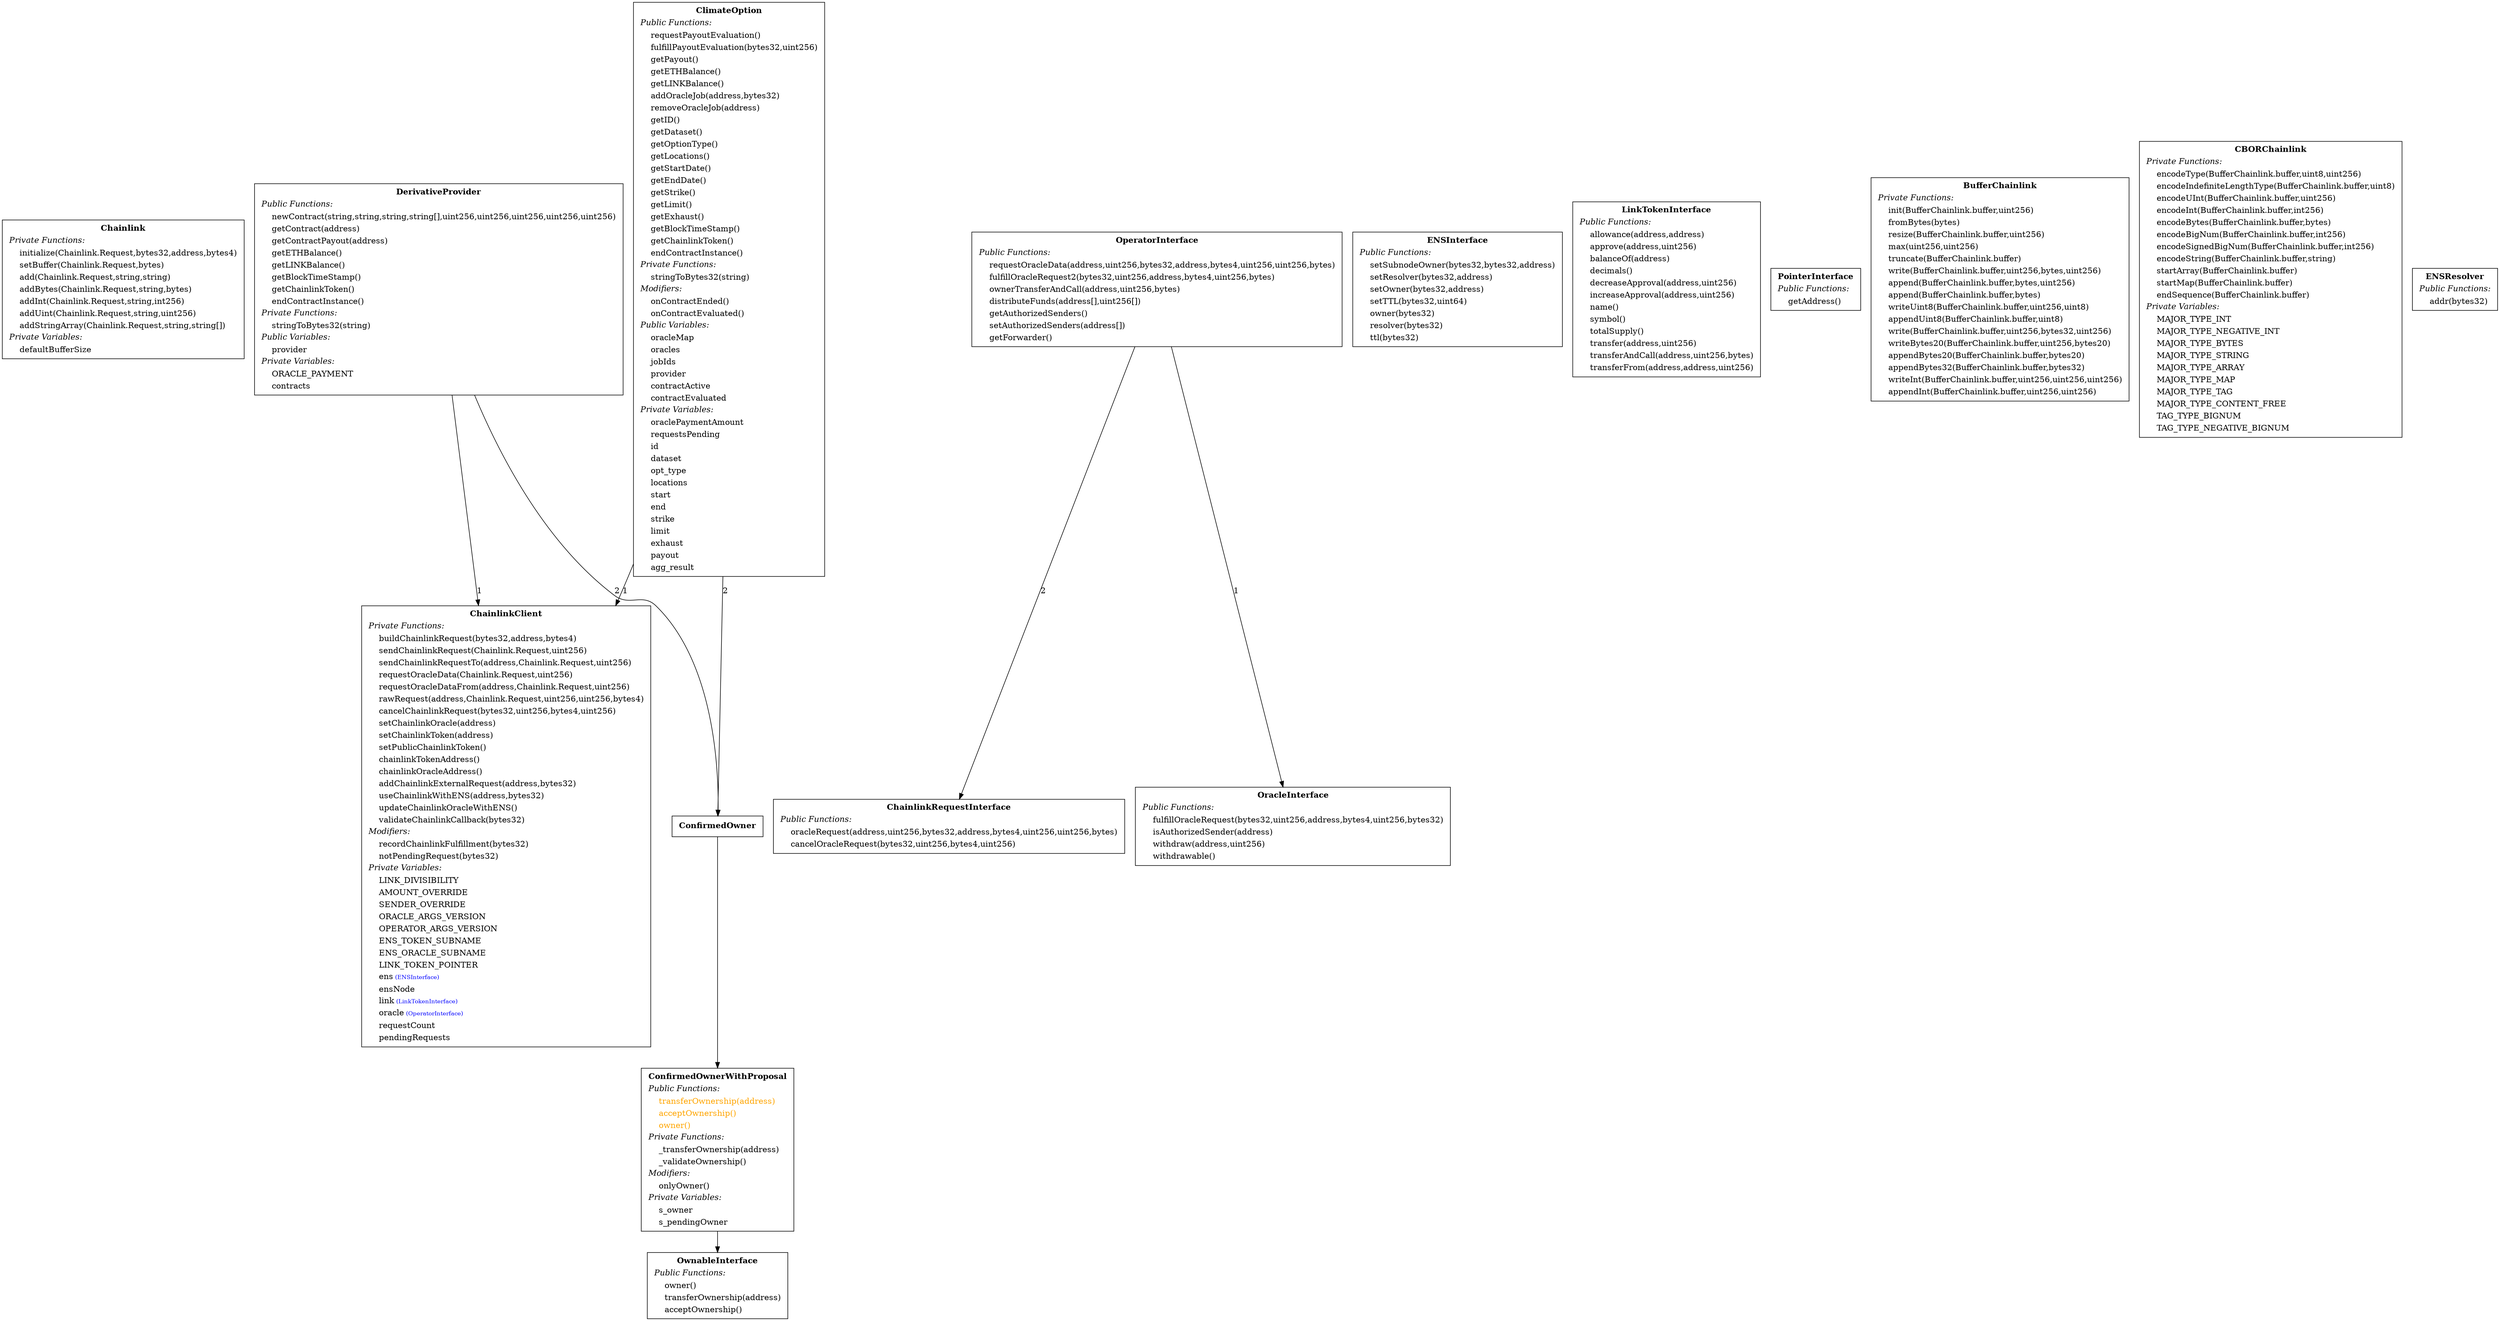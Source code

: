 digraph "" {
Chainlink[shape="box"label=< <TABLE border="0"><TR><TD align="center"><B>Chainlink</B></TD></TR><TR><TD align="left"><I>Private Functions:</I></TD></TR><TR><TD align="left">    initialize(Chainlink.Request,bytes32,address,bytes4)</TD></TR><TR><TD align="left">    setBuffer(Chainlink.Request,bytes)</TD></TR><TR><TD align="left">    add(Chainlink.Request,string,string)</TD></TR><TR><TD align="left">    addBytes(Chainlink.Request,string,bytes)</TD></TR><TR><TD align="left">    addInt(Chainlink.Request,string,int256)</TD></TR><TR><TD align="left">    addUint(Chainlink.Request,string,uint256)</TD></TR><TR><TD align="left">    addStringArray(Chainlink.Request,string,string[])</TD></TR><TR><TD align="left"><I>Private Variables:</I></TD></TR><TR><TD align="left">    defaultBufferSize</TD></TR></TABLE> >];

ChainlinkClient[shape="box"label=< <TABLE border="0"><TR><TD align="center"><B>ChainlinkClient</B></TD></TR><TR><TD align="left"><I>Private Functions:</I></TD></TR><TR><TD align="left">    buildChainlinkRequest(bytes32,address,bytes4)</TD></TR><TR><TD align="left">    sendChainlinkRequest(Chainlink.Request,uint256)</TD></TR><TR><TD align="left">    sendChainlinkRequestTo(address,Chainlink.Request,uint256)</TD></TR><TR><TD align="left">    requestOracleData(Chainlink.Request,uint256)</TD></TR><TR><TD align="left">    requestOracleDataFrom(address,Chainlink.Request,uint256)</TD></TR><TR><TD align="left">    rawRequest(address,Chainlink.Request,uint256,uint256,bytes4)</TD></TR><TR><TD align="left">    cancelChainlinkRequest(bytes32,uint256,bytes4,uint256)</TD></TR><TR><TD align="left">    setChainlinkOracle(address)</TD></TR><TR><TD align="left">    setChainlinkToken(address)</TD></TR><TR><TD align="left">    setPublicChainlinkToken()</TD></TR><TR><TD align="left">    chainlinkTokenAddress()</TD></TR><TR><TD align="left">    chainlinkOracleAddress()</TD></TR><TR><TD align="left">    addChainlinkExternalRequest(address,bytes32)</TD></TR><TR><TD align="left">    useChainlinkWithENS(address,bytes32)</TD></TR><TR><TD align="left">    updateChainlinkOracleWithENS()</TD></TR><TR><TD align="left">    validateChainlinkCallback(bytes32)</TD></TR><TR><TD align="left"><I>Modifiers:</I></TD></TR><TR><TD align="left">    recordChainlinkFulfillment(bytes32)</TD></TR><TR><TD align="left">    notPendingRequest(bytes32)</TD></TR><TR><TD align="left"><I>Private Variables:</I></TD></TR><TR><TD align="left">    LINK_DIVISIBILITY</TD></TR><TR><TD align="left">    AMOUNT_OVERRIDE</TD></TR><TR><TD align="left">    SENDER_OVERRIDE</TD></TR><TR><TD align="left">    ORACLE_ARGS_VERSION</TD></TR><TR><TD align="left">    OPERATOR_ARGS_VERSION</TD></TR><TR><TD align="left">    ENS_TOKEN_SUBNAME</TD></TR><TR><TD align="left">    ENS_ORACLE_SUBNAME</TD></TR><TR><TD align="left">    LINK_TOKEN_POINTER</TD></TR><TR><TD align="left">    ens<font color="blue" POINT-SIZE="10"> (ENSInterface)</font></TD></TR><TR><TD align="left">    ensNode</TD></TR><TR><TD align="left">    link<font color="blue" POINT-SIZE="10"> (LinkTokenInterface)</font></TD></TR><TR><TD align="left">    oracle<font color="blue" POINT-SIZE="10"> (OperatorInterface)</font></TD></TR><TR><TD align="left">    requestCount</TD></TR><TR><TD align="left">    pendingRequests</TD></TR></TABLE> >];

ConfirmedOwner -> ConfirmedOwnerWithProposal;
ConfirmedOwner[shape="box"label=< <TABLE border="0"><TR><TD align="center"><B>ConfirmedOwner</B></TD></TR></TABLE> >];

ConfirmedOwnerWithProposal -> OwnableInterface;
ConfirmedOwnerWithProposal[shape="box"label=< <TABLE border="0"><TR><TD align="center"><B>ConfirmedOwnerWithProposal</B></TD></TR><TR><TD align="left"><I>Public Functions:</I></TD></TR><TR><TD align="left"><font color="#FFA500">    transferOwnership(address)</font></TD></TR><TR><TD align="left"><font color="#FFA500">    acceptOwnership()</font></TD></TR><TR><TD align="left"><font color="#FFA500">    owner()</font></TD></TR><TR><TD align="left"><I>Private Functions:</I></TD></TR><TR><TD align="left">    _transferOwnership(address)</TD></TR><TR><TD align="left">    _validateOwnership()</TD></TR><TR><TD align="left"><I>Modifiers:</I></TD></TR><TR><TD align="left">    onlyOwner()</TD></TR><TR><TD align="left"><I>Private Variables:</I></TD></TR><TR><TD align="left">    s_owner</TD></TR><TR><TD align="left">    s_pendingOwner</TD></TR></TABLE> >];

ChainlinkRequestInterface[shape="box"label=< <TABLE border="0"><TR><TD align="center"><B>ChainlinkRequestInterface</B></TD></TR><TR><TD align="left"><I>Public Functions:</I></TD></TR><TR><TD align="left">    oracleRequest(address,uint256,bytes32,address,bytes4,uint256,uint256,bytes)</TD></TR><TR><TD align="left">    cancelOracleRequest(bytes32,uint256,bytes4,uint256)</TD></TR></TABLE> >];

ENSInterface[shape="box"label=< <TABLE border="0"><TR><TD align="center"><B>ENSInterface</B></TD></TR><TR><TD align="left"><I>Public Functions:</I></TD></TR><TR><TD align="left">    setSubnodeOwner(bytes32,bytes32,address)</TD></TR><TR><TD align="left">    setResolver(bytes32,address)</TD></TR><TR><TD align="left">    setOwner(bytes32,address)</TD></TR><TR><TD align="left">    setTTL(bytes32,uint64)</TD></TR><TR><TD align="left">    owner(bytes32)</TD></TR><TR><TD align="left">    resolver(bytes32)</TD></TR><TR><TD align="left">    ttl(bytes32)</TD></TR></TABLE> >];

LinkTokenInterface[shape="box"label=< <TABLE border="0"><TR><TD align="center"><B>LinkTokenInterface</B></TD></TR><TR><TD align="left"><I>Public Functions:</I></TD></TR><TR><TD align="left">    allowance(address,address)</TD></TR><TR><TD align="left">    approve(address,uint256)</TD></TR><TR><TD align="left">    balanceOf(address)</TD></TR><TR><TD align="left">    decimals()</TD></TR><TR><TD align="left">    decreaseApproval(address,uint256)</TD></TR><TR><TD align="left">    increaseApproval(address,uint256)</TD></TR><TR><TD align="left">    name()</TD></TR><TR><TD align="left">    symbol()</TD></TR><TR><TD align="left">    totalSupply()</TD></TR><TR><TD align="left">    transfer(address,uint256)</TD></TR><TR><TD align="left">    transferAndCall(address,uint256,bytes)</TD></TR><TR><TD align="left">    transferFrom(address,address,uint256)</TD></TR></TABLE> >];

OperatorInterface -> OracleInterface [ label="1" ];
OperatorInterface -> ChainlinkRequestInterface [ label="2" ];
OperatorInterface[shape="box"label=< <TABLE border="0"><TR><TD align="center"><B>OperatorInterface</B></TD></TR><TR><TD align="left"><I>Public Functions:</I></TD></TR><TR><TD align="left">    requestOracleData(address,uint256,bytes32,address,bytes4,uint256,uint256,bytes)</TD></TR><TR><TD align="left">    fulfillOracleRequest2(bytes32,uint256,address,bytes4,uint256,bytes)</TD></TR><TR><TD align="left">    ownerTransferAndCall(address,uint256,bytes)</TD></TR><TR><TD align="left">    distributeFunds(address[],uint256[])</TD></TR><TR><TD align="left">    getAuthorizedSenders()</TD></TR><TR><TD align="left">    setAuthorizedSenders(address[])</TD></TR><TR><TD align="left">    getForwarder()</TD></TR></TABLE> >];

OracleInterface[shape="box"label=< <TABLE border="0"><TR><TD align="center"><B>OracleInterface</B></TD></TR><TR><TD align="left"><I>Public Functions:</I></TD></TR><TR><TD align="left">    fulfillOracleRequest(bytes32,uint256,address,bytes4,uint256,bytes32)</TD></TR><TR><TD align="left">    isAuthorizedSender(address)</TD></TR><TR><TD align="left">    withdraw(address,uint256)</TD></TR><TR><TD align="left">    withdrawable()</TD></TR></TABLE> >];

OwnableInterface[shape="box"label=< <TABLE border="0"><TR><TD align="center"><B>OwnableInterface</B></TD></TR><TR><TD align="left"><I>Public Functions:</I></TD></TR><TR><TD align="left">    owner()</TD></TR><TR><TD align="left">    transferOwnership(address)</TD></TR><TR><TD align="left">    acceptOwnership()</TD></TR></TABLE> >];

PointerInterface[shape="box"label=< <TABLE border="0"><TR><TD align="center"><B>PointerInterface</B></TD></TR><TR><TD align="left"><I>Public Functions:</I></TD></TR><TR><TD align="left">    getAddress()</TD></TR></TABLE> >];

BufferChainlink[shape="box"label=< <TABLE border="0"><TR><TD align="center"><B>BufferChainlink</B></TD></TR><TR><TD align="left"><I>Private Functions:</I></TD></TR><TR><TD align="left">    init(BufferChainlink.buffer,uint256)</TD></TR><TR><TD align="left">    fromBytes(bytes)</TD></TR><TR><TD align="left">    resize(BufferChainlink.buffer,uint256)</TD></TR><TR><TD align="left">    max(uint256,uint256)</TD></TR><TR><TD align="left">    truncate(BufferChainlink.buffer)</TD></TR><TR><TD align="left">    write(BufferChainlink.buffer,uint256,bytes,uint256)</TD></TR><TR><TD align="left">    append(BufferChainlink.buffer,bytes,uint256)</TD></TR><TR><TD align="left">    append(BufferChainlink.buffer,bytes)</TD></TR><TR><TD align="left">    writeUint8(BufferChainlink.buffer,uint256,uint8)</TD></TR><TR><TD align="left">    appendUint8(BufferChainlink.buffer,uint8)</TD></TR><TR><TD align="left">    write(BufferChainlink.buffer,uint256,bytes32,uint256)</TD></TR><TR><TD align="left">    writeBytes20(BufferChainlink.buffer,uint256,bytes20)</TD></TR><TR><TD align="left">    appendBytes20(BufferChainlink.buffer,bytes20)</TD></TR><TR><TD align="left">    appendBytes32(BufferChainlink.buffer,bytes32)</TD></TR><TR><TD align="left">    writeInt(BufferChainlink.buffer,uint256,uint256,uint256)</TD></TR><TR><TD align="left">    appendInt(BufferChainlink.buffer,uint256,uint256)</TD></TR></TABLE> >];

CBORChainlink[shape="box"label=< <TABLE border="0"><TR><TD align="center"><B>CBORChainlink</B></TD></TR><TR><TD align="left"><I>Private Functions:</I></TD></TR><TR><TD align="left">    encodeType(BufferChainlink.buffer,uint8,uint256)</TD></TR><TR><TD align="left">    encodeIndefiniteLengthType(BufferChainlink.buffer,uint8)</TD></TR><TR><TD align="left">    encodeUInt(BufferChainlink.buffer,uint256)</TD></TR><TR><TD align="left">    encodeInt(BufferChainlink.buffer,int256)</TD></TR><TR><TD align="left">    encodeBytes(BufferChainlink.buffer,bytes)</TD></TR><TR><TD align="left">    encodeBigNum(BufferChainlink.buffer,int256)</TD></TR><TR><TD align="left">    encodeSignedBigNum(BufferChainlink.buffer,int256)</TD></TR><TR><TD align="left">    encodeString(BufferChainlink.buffer,string)</TD></TR><TR><TD align="left">    startArray(BufferChainlink.buffer)</TD></TR><TR><TD align="left">    startMap(BufferChainlink.buffer)</TD></TR><TR><TD align="left">    endSequence(BufferChainlink.buffer)</TD></TR><TR><TD align="left"><I>Private Variables:</I></TD></TR><TR><TD align="left">    MAJOR_TYPE_INT</TD></TR><TR><TD align="left">    MAJOR_TYPE_NEGATIVE_INT</TD></TR><TR><TD align="left">    MAJOR_TYPE_BYTES</TD></TR><TR><TD align="left">    MAJOR_TYPE_STRING</TD></TR><TR><TD align="left">    MAJOR_TYPE_ARRAY</TD></TR><TR><TD align="left">    MAJOR_TYPE_MAP</TD></TR><TR><TD align="left">    MAJOR_TYPE_TAG</TD></TR><TR><TD align="left">    MAJOR_TYPE_CONTENT_FREE</TD></TR><TR><TD align="left">    TAG_TYPE_BIGNUM</TD></TR><TR><TD align="left">    TAG_TYPE_NEGATIVE_BIGNUM</TD></TR></TABLE> >];

ENSResolver[shape="box"label=< <TABLE border="0"><TR><TD align="center"><B>ENSResolver</B></TD></TR><TR><TD align="left"><I>Public Functions:</I></TD></TR><TR><TD align="left">    addr(bytes32)</TD></TR></TABLE> >];

DerivativeProvider -> ChainlinkClient [ label="1" ];
DerivativeProvider -> ConfirmedOwner [ label="2" ];
DerivativeProvider[shape="box"label=< <TABLE border="0"><TR><TD align="center"><B>DerivativeProvider</B></TD></TR><TR><TD align="left"><I>Public Functions:</I></TD></TR><TR><TD align="left">    newContract(string,string,string,string[],uint256,uint256,uint256,uint256,uint256)</TD></TR><TR><TD align="left">    getContract(address)</TD></TR><TR><TD align="left">    getContractPayout(address)</TD></TR><TR><TD align="left">    getETHBalance()</TD></TR><TR><TD align="left">    getLINKBalance()</TD></TR><TR><TD align="left">    getBlockTimeStamp()</TD></TR><TR><TD align="left">    getChainlinkToken()</TD></TR><TR><TD align="left">    endContractInstance()</TD></TR><TR><TD align="left"><I>Private Functions:</I></TD></TR><TR><TD align="left">    stringToBytes32(string)</TD></TR><TR><TD align="left"><I>Public Variables:</I></TD></TR><TR><TD align="left">    provider</TD></TR><TR><TD align="left"><I>Private Variables:</I></TD></TR><TR><TD align="left">    ORACLE_PAYMENT</TD></TR><TR><TD align="left">    contracts</TD></TR></TABLE> >];

ClimateOption -> ChainlinkClient [ label="1" ];
ClimateOption -> ConfirmedOwner [ label="2" ];
ClimateOption[shape="box"label=< <TABLE border="0"><TR><TD align="center"><B>ClimateOption</B></TD></TR><TR><TD align="left"><I>Public Functions:</I></TD></TR><TR><TD align="left">    requestPayoutEvaluation()</TD></TR><TR><TD align="left">    fulfillPayoutEvaluation(bytes32,uint256)</TD></TR><TR><TD align="left">    getPayout()</TD></TR><TR><TD align="left">    getETHBalance()</TD></TR><TR><TD align="left">    getLINKBalance()</TD></TR><TR><TD align="left">    addOracleJob(address,bytes32)</TD></TR><TR><TD align="left">    removeOracleJob(address)</TD></TR><TR><TD align="left">    getID()</TD></TR><TR><TD align="left">    getDataset()</TD></TR><TR><TD align="left">    getOptionType()</TD></TR><TR><TD align="left">    getLocations()</TD></TR><TR><TD align="left">    getStartDate()</TD></TR><TR><TD align="left">    getEndDate()</TD></TR><TR><TD align="left">    getStrike()</TD></TR><TR><TD align="left">    getLimit()</TD></TR><TR><TD align="left">    getExhaust()</TD></TR><TR><TD align="left">    getBlockTimeStamp()</TD></TR><TR><TD align="left">    getChainlinkToken()</TD></TR><TR><TD align="left">    endContractInstance()</TD></TR><TR><TD align="left"><I>Private Functions:</I></TD></TR><TR><TD align="left">    stringToBytes32(string)</TD></TR><TR><TD align="left"><I>Modifiers:</I></TD></TR><TR><TD align="left">    onContractEnded()</TD></TR><TR><TD align="left">    onContractEvaluated()</TD></TR><TR><TD align="left"><I>Public Variables:</I></TD></TR><TR><TD align="left">    oracleMap</TD></TR><TR><TD align="left">    oracles</TD></TR><TR><TD align="left">    jobIds</TD></TR><TR><TD align="left">    provider</TD></TR><TR><TD align="left">    contractActive</TD></TR><TR><TD align="left">    contractEvaluated</TD></TR><TR><TD align="left"><I>Private Variables:</I></TD></TR><TR><TD align="left">    oraclePaymentAmount</TD></TR><TR><TD align="left">    requestsPending</TD></TR><TR><TD align="left">    id</TD></TR><TR><TD align="left">    dataset</TD></TR><TR><TD align="left">    opt_type</TD></TR><TR><TD align="left">    locations</TD></TR><TR><TD align="left">    start</TD></TR><TR><TD align="left">    end</TD></TR><TR><TD align="left">    strike</TD></TR><TR><TD align="left">    limit</TD></TR><TR><TD align="left">    exhaust</TD></TR><TR><TD align="left">    payout</TD></TR><TR><TD align="left">    agg_result</TD></TR></TABLE> >];

}